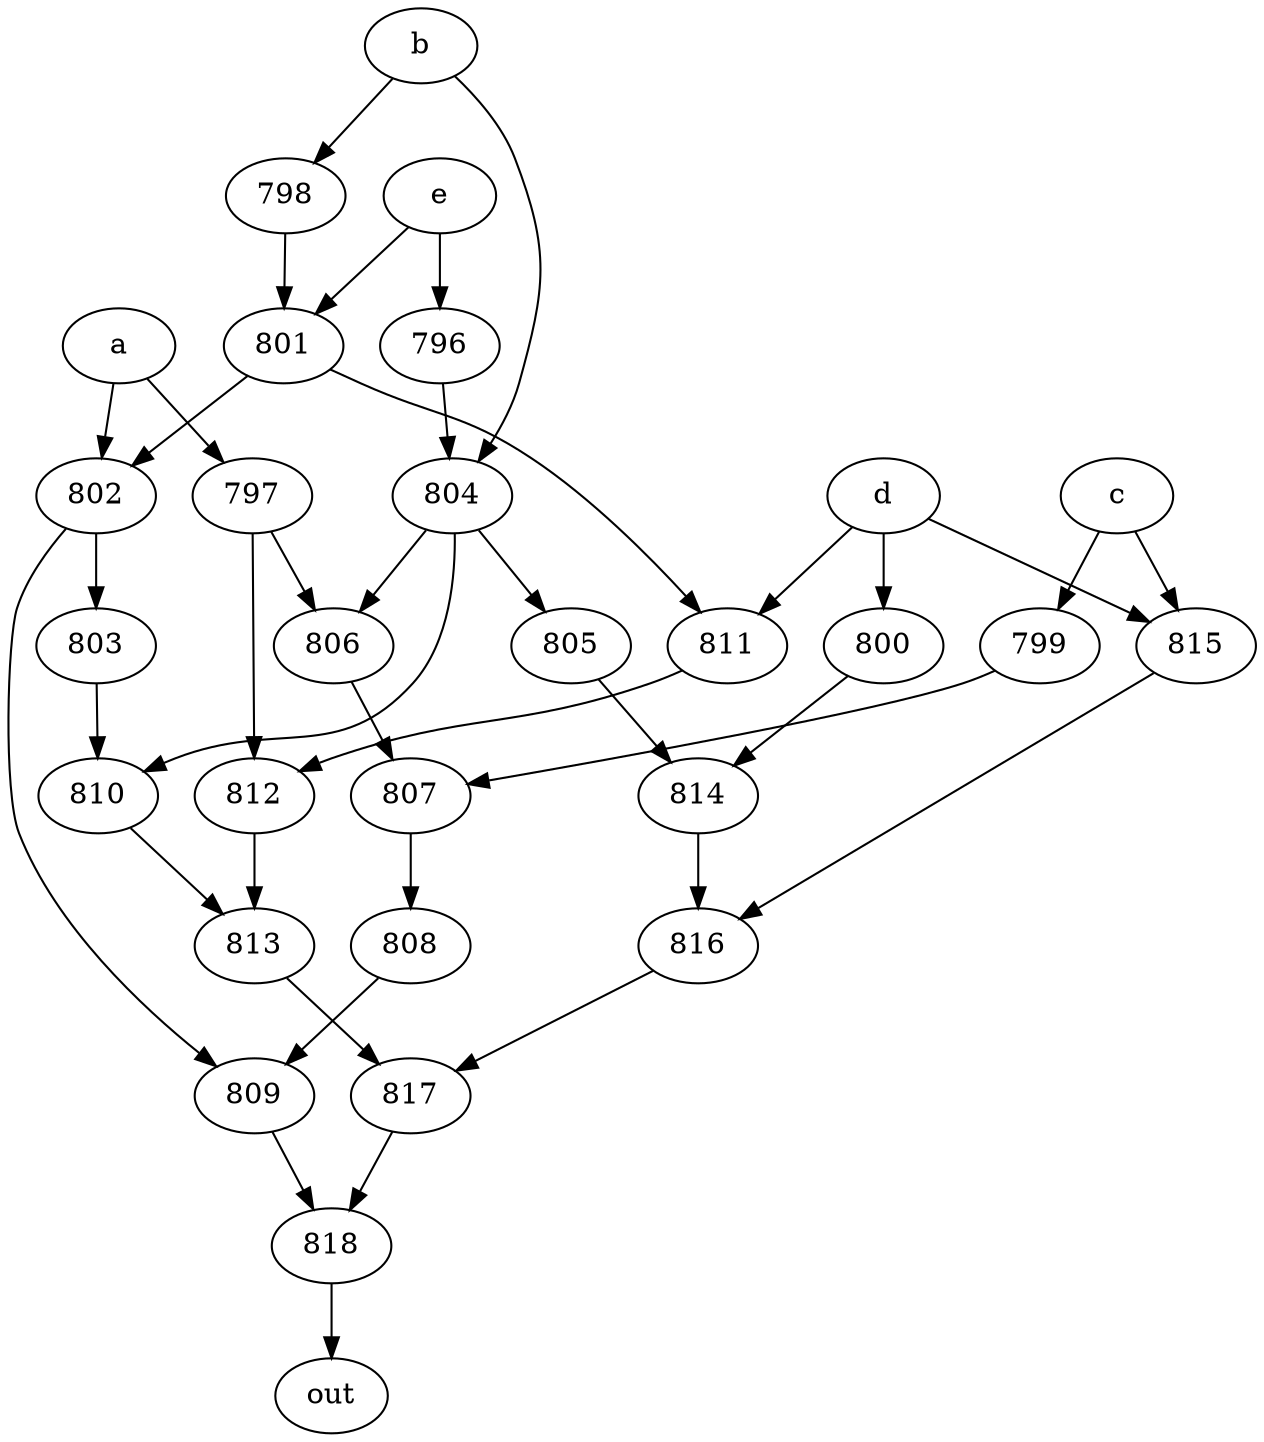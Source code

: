 strict digraph "" {
	818 -> out;
	a -> 797;
	a -> 802;
	797 -> 806;
	797 -> 812;
	802 -> 803;
	802 -> 809;
	806 -> 807;
	812 -> 813;
	803 -> 810;
	809 -> 818;
	b -> 798;
	b -> 804;
	798 -> 801;
	804 -> 806;
	804 -> 805;
	804 -> 810;
	801 -> 802;
	801 -> 811;
	805 -> 814;
	810 -> 813;
	c -> 799;
	c -> 815;
	799 -> 807;
	815 -> 816;
	807 -> 808;
	816 -> 817;
	d -> 815;
	d -> 800;
	d -> 811;
	800 -> 814;
	811 -> 812;
	814 -> 816;
	e -> 801;
	e -> 796;
	796 -> 804;
	813 -> 817;
	808 -> 809;
	817 -> 818;
}
